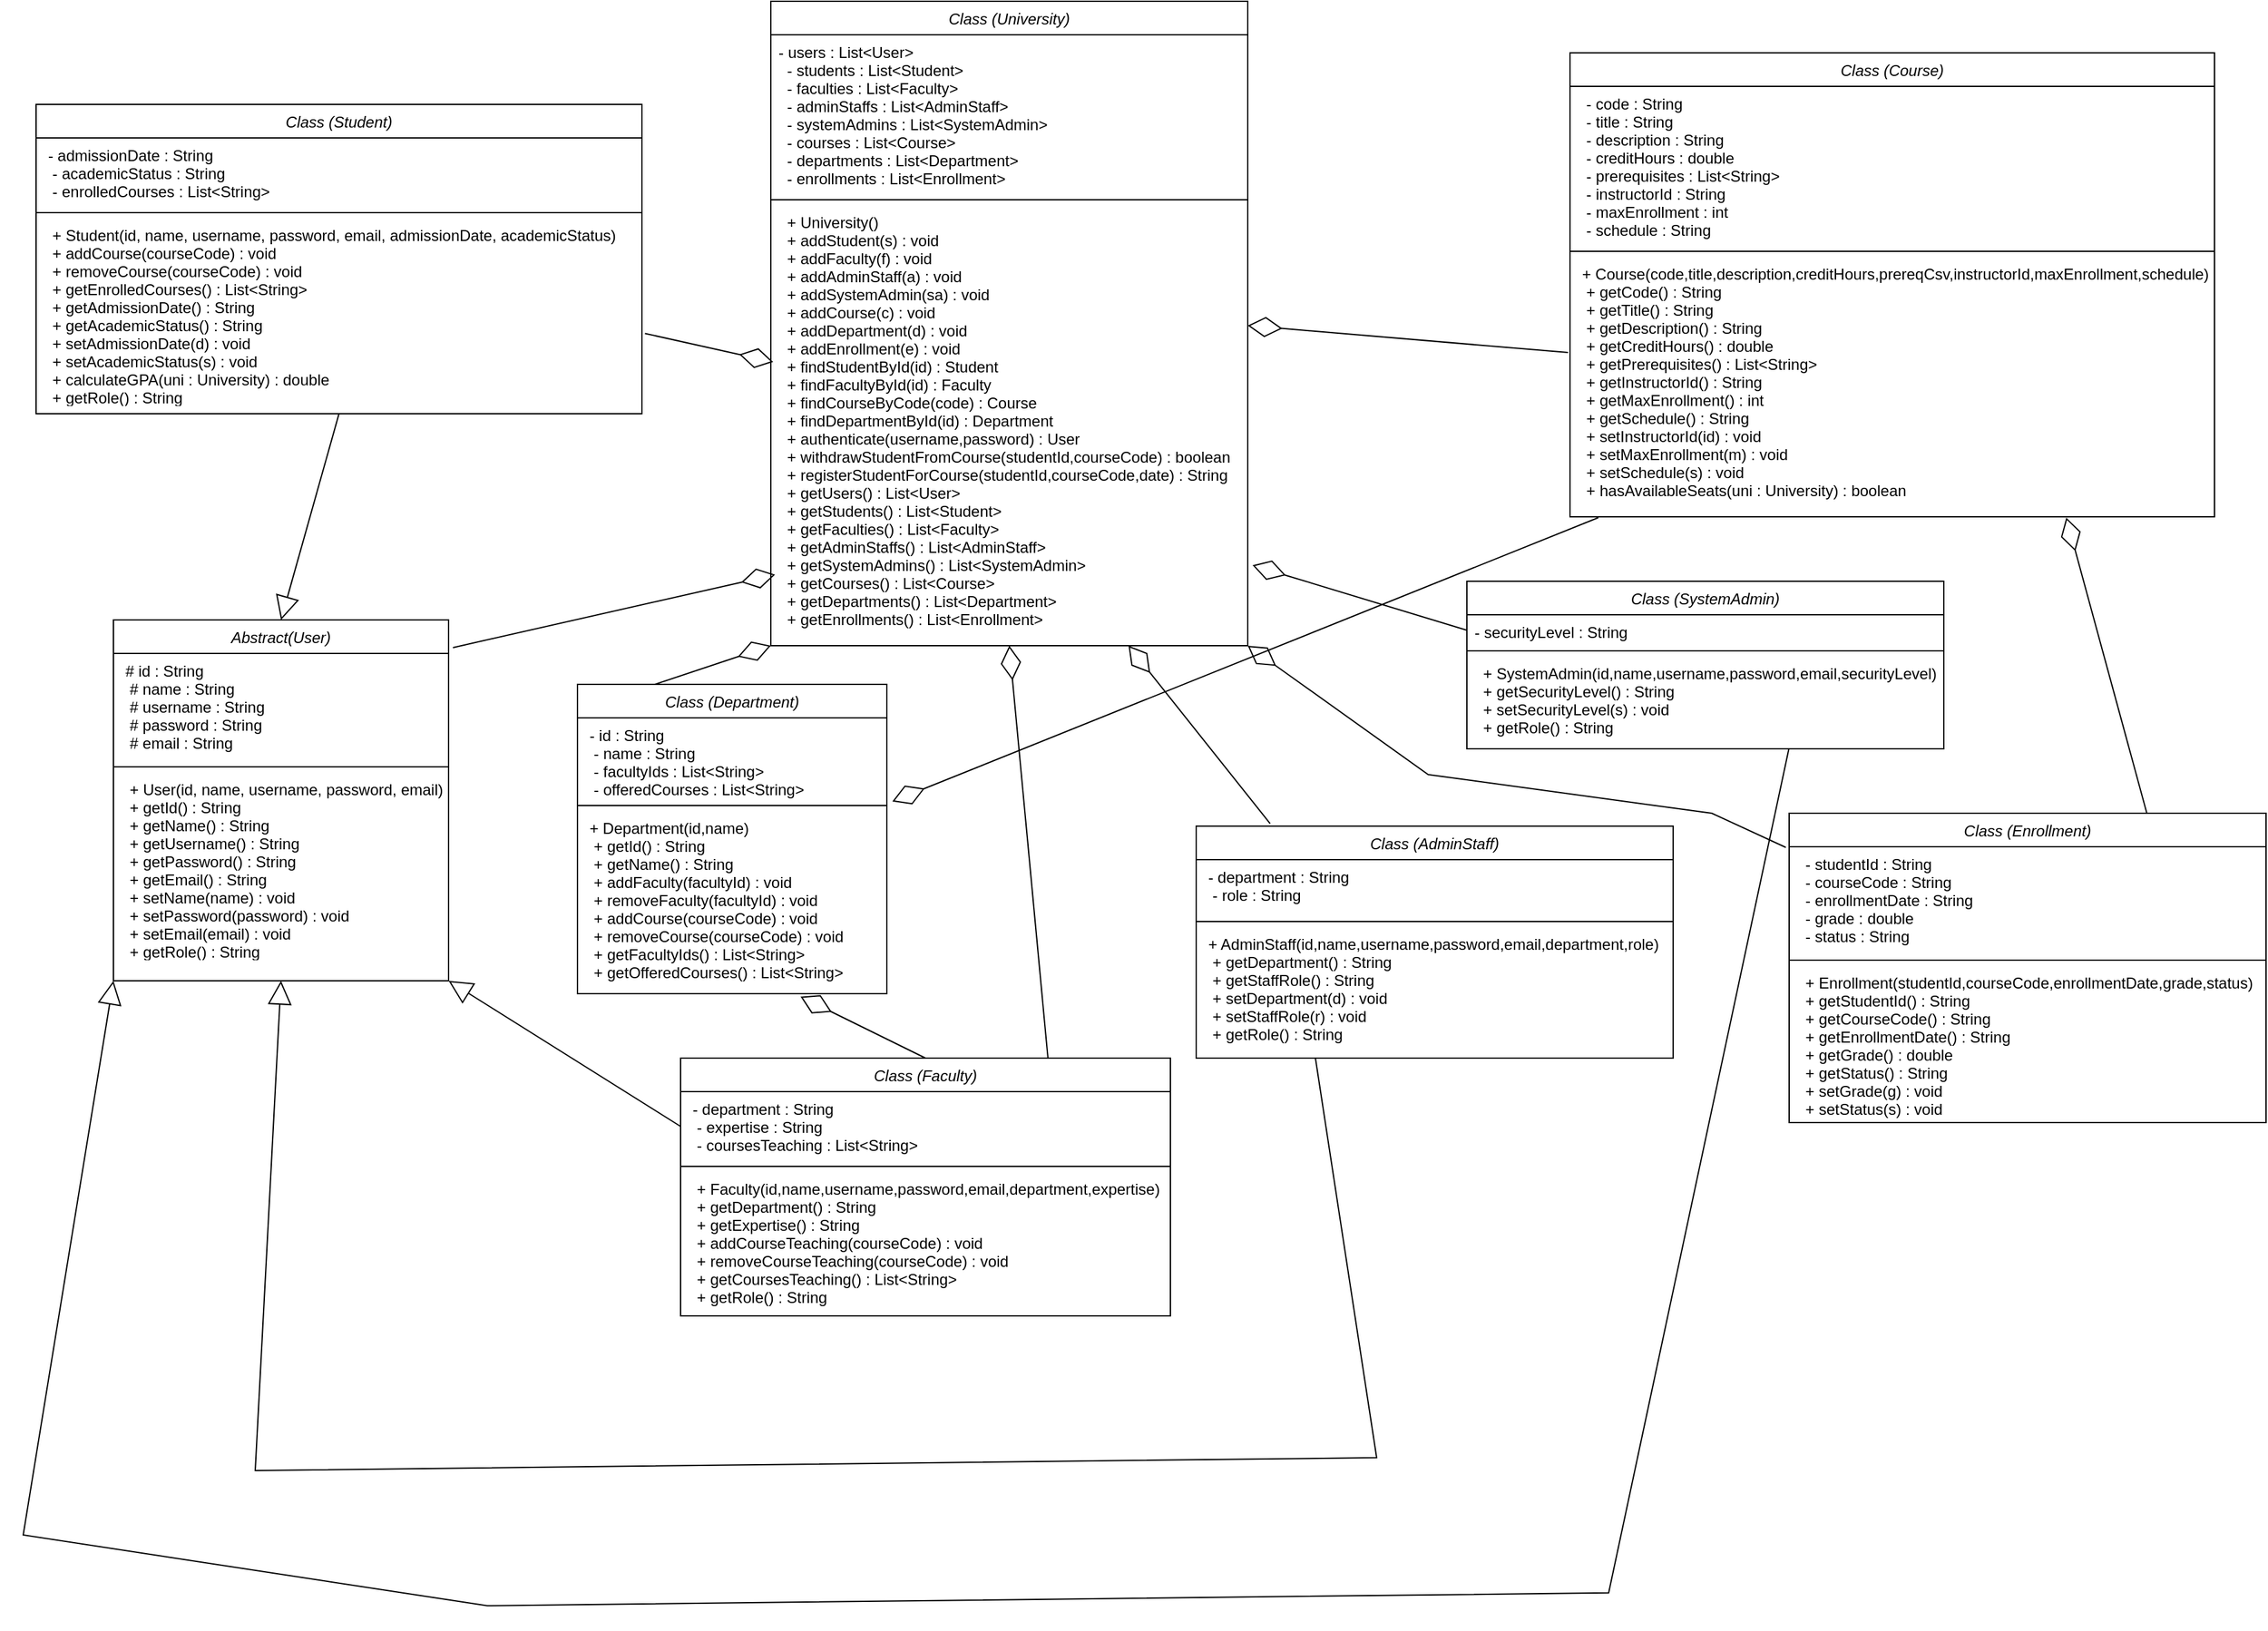 <mxfile version="28.1.1">
  <diagram id="C5RBs43oDa-KdzZeNtuy" name="Page-1">
    <mxGraphModel dx="2895" dy="1140" grid="1" gridSize="10" guides="1" tooltips="1" connect="1" arrows="1" fold="1" page="1" pageScale="1" pageWidth="827" pageHeight="1169" math="0" shadow="0">
      <root>
        <mxCell id="WIyWlLk6GJQsqaUBKTNV-0" />
        <mxCell id="WIyWlLk6GJQsqaUBKTNV-1" parent="WIyWlLk6GJQsqaUBKTNV-0" />
        <mxCell id="zkfFHV4jXpPFQw0GAbJ--0" value="Class (University)" style="swimlane;fontStyle=2;align=center;verticalAlign=top;childLayout=stackLayout;horizontal=1;startSize=26;horizontalStack=0;resizeParent=1;resizeLast=0;collapsible=1;marginBottom=0;rounded=0;shadow=0;strokeWidth=1;" parent="WIyWlLk6GJQsqaUBKTNV-1" vertex="1">
          <mxGeometry x="60" width="370" height="500" as="geometry">
            <mxRectangle x="230" y="140" width="160" height="26" as="alternateBounds" />
          </mxGeometry>
        </mxCell>
        <mxCell id="zkfFHV4jXpPFQw0GAbJ--1" value="- users : List&lt;User&gt;&#xa;  - students : List&lt;Student&gt;&#xa;  - faculties : List&lt;Faculty&gt;&#xa;  - adminStaffs : List&lt;AdminStaff&gt;&#xa;  - systemAdmins : List&lt;SystemAdmin&gt;&#xa;  - courses : List&lt;Course&gt;&#xa;  - departments : List&lt;Department&gt;&#xa;  - enrollments : List&lt;Enrollment&gt;" style="text;align=left;verticalAlign=top;spacingLeft=4;spacingRight=4;overflow=hidden;rotatable=0;points=[[0,0.5],[1,0.5]];portConstraint=eastwest;" parent="zkfFHV4jXpPFQw0GAbJ--0" vertex="1">
          <mxGeometry y="26" width="370" height="124" as="geometry" />
        </mxCell>
        <mxCell id="zkfFHV4jXpPFQw0GAbJ--4" value="" style="line;html=1;strokeWidth=1;align=left;verticalAlign=middle;spacingTop=-1;spacingLeft=3;spacingRight=3;rotatable=0;labelPosition=right;points=[];portConstraint=eastwest;" parent="zkfFHV4jXpPFQw0GAbJ--0" vertex="1">
          <mxGeometry y="150" width="370" height="8" as="geometry" />
        </mxCell>
        <mxCell id="zkfFHV4jXpPFQw0GAbJ--5" value="  + University()&#xa;  + addStudent(s) : void&#xa;  + addFaculty(f) : void&#xa;  + addAdminStaff(a) : void&#xa;  + addSystemAdmin(sa) : void&#xa;  + addCourse(c) : void&#xa;  + addDepartment(d) : void&#xa;  + addEnrollment(e) : void&#xa;  + findStudentById(id) : Student&#xa;  + findFacultyById(id) : Faculty&#xa;  + findCourseByCode(code) : Course&#xa;  + findDepartmentById(id) : Department&#xa;  + authenticate(username,password) : User&#xa;  + withdrawStudentFromCourse(studentId,courseCode) : boolean&#xa;  + registerStudentForCourse(studentId,courseCode,date) : String&#xa;  + getUsers() : List&lt;User&gt;&#xa;  + getStudents() : List&lt;Student&gt;&#xa;  + getFaculties() : List&lt;Faculty&gt;&#xa;  + getAdminStaffs() : List&lt;AdminStaff&gt;&#xa;  + getSystemAdmins() : List&lt;SystemAdmin&gt;&#xa;  + getCourses() : List&lt;Course&gt;&#xa;  + getDepartments() : List&lt;Department&gt;&#xa;  + getEnrollments() : List&lt;Enrollment&gt;&#xa;" style="text;align=left;verticalAlign=top;spacingLeft=4;spacingRight=4;overflow=hidden;rotatable=0;points=[[0,0.5],[1,0.5]];portConstraint=eastwest;" parent="zkfFHV4jXpPFQw0GAbJ--0" vertex="1">
          <mxGeometry y="158" width="370" height="332" as="geometry" />
        </mxCell>
        <mxCell id="0IOI9WurKknLm3v2o658-0" value="Class (Department)" style="swimlane;fontStyle=2;align=center;verticalAlign=top;childLayout=stackLayout;horizontal=1;startSize=26;horizontalStack=0;resizeParent=1;resizeLast=0;collapsible=1;marginBottom=0;rounded=0;shadow=0;strokeWidth=1;" vertex="1" parent="WIyWlLk6GJQsqaUBKTNV-1">
          <mxGeometry x="-90" y="530" width="240" height="240" as="geometry">
            <mxRectangle x="230" y="140" width="160" height="26" as="alternateBounds" />
          </mxGeometry>
        </mxCell>
        <mxCell id="0IOI9WurKknLm3v2o658-1" value=" - id : String&#xa;  - name : String&#xa;  - facultyIds : List&lt;String&gt;&#xa;  - offeredCourses : List&lt;String&gt;" style="text;align=left;verticalAlign=top;spacingLeft=4;spacingRight=4;overflow=hidden;rotatable=0;points=[[0,0.5],[1,0.5]];portConstraint=eastwest;" vertex="1" parent="0IOI9WurKknLm3v2o658-0">
          <mxGeometry y="26" width="240" height="64" as="geometry" />
        </mxCell>
        <mxCell id="0IOI9WurKknLm3v2o658-2" value="" style="line;html=1;strokeWidth=1;align=left;verticalAlign=middle;spacingTop=-1;spacingLeft=3;spacingRight=3;rotatable=0;labelPosition=right;points=[];portConstraint=eastwest;" vertex="1" parent="0IOI9WurKknLm3v2o658-0">
          <mxGeometry y="90" width="240" height="8" as="geometry" />
        </mxCell>
        <mxCell id="0IOI9WurKknLm3v2o658-3" value=" + Department(id,name)&#xa;  + getId() : String&#xa;  + getName() : String&#xa;  + addFaculty(facultyId) : void&#xa;  + removeFaculty(facultyId) : void&#xa;  + addCourse(courseCode) : void&#xa;  + removeCourse(courseCode) : void&#xa;  + getFacultyIds() : List&lt;String&gt;&#xa;  + getOfferedCourses() : List&lt;String&gt;" style="text;align=left;verticalAlign=top;spacingLeft=4;spacingRight=4;overflow=hidden;rotatable=0;points=[[0,0.5],[1,0.5]];portConstraint=eastwest;" vertex="1" parent="0IOI9WurKknLm3v2o658-0">
          <mxGeometry y="98" width="240" height="142" as="geometry" />
        </mxCell>
        <mxCell id="0IOI9WurKknLm3v2o658-4" value="Class (Student)" style="swimlane;fontStyle=2;align=center;verticalAlign=top;childLayout=stackLayout;horizontal=1;startSize=26;horizontalStack=0;resizeParent=1;resizeLast=0;collapsible=1;marginBottom=0;rounded=0;shadow=0;strokeWidth=1;" vertex="1" parent="WIyWlLk6GJQsqaUBKTNV-1">
          <mxGeometry x="-510" y="80" width="470" height="240" as="geometry">
            <mxRectangle x="230" y="140" width="160" height="26" as="alternateBounds" />
          </mxGeometry>
        </mxCell>
        <mxCell id="0IOI9WurKknLm3v2o658-5" value=" - admissionDate : String&#xa;  - academicStatus : String&#xa;  - enrolledCourses : List&lt;String&gt;" style="text;align=left;verticalAlign=top;spacingLeft=4;spacingRight=4;overflow=hidden;rotatable=0;points=[[0,0.5],[1,0.5]];portConstraint=eastwest;" vertex="1" parent="0IOI9WurKknLm3v2o658-4">
          <mxGeometry y="26" width="470" height="54" as="geometry" />
        </mxCell>
        <mxCell id="0IOI9WurKknLm3v2o658-6" value="" style="line;html=1;strokeWidth=1;align=left;verticalAlign=middle;spacingTop=-1;spacingLeft=3;spacingRight=3;rotatable=0;labelPosition=right;points=[];portConstraint=eastwest;" vertex="1" parent="0IOI9WurKknLm3v2o658-4">
          <mxGeometry y="80" width="470" height="8" as="geometry" />
        </mxCell>
        <mxCell id="0IOI9WurKknLm3v2o658-7" value="  + Student(id, name, username, password, email, admissionDate, academicStatus)&#xa;  + addCourse(courseCode) : void&#xa;  + removeCourse(courseCode) : void&#xa;  + getEnrolledCourses() : List&lt;String&gt;&#xa;  + getAdmissionDate() : String&#xa;  + getAcademicStatus() : String&#xa;  + setAdmissionDate(d) : void&#xa;  + setAcademicStatus(s) : void&#xa;  + calculateGPA(uni : University) : double&#xa;  + getRole() : String" style="text;align=left;verticalAlign=top;spacingLeft=4;spacingRight=4;overflow=hidden;rotatable=0;points=[[0,0.5],[1,0.5]];portConstraint=eastwest;" vertex="1" parent="0IOI9WurKknLm3v2o658-4">
          <mxGeometry y="88" width="470" height="142" as="geometry" />
        </mxCell>
        <mxCell id="0IOI9WurKknLm3v2o658-8" value="Class (Faculty)" style="swimlane;fontStyle=2;align=center;verticalAlign=top;childLayout=stackLayout;horizontal=1;startSize=26;horizontalStack=0;resizeParent=1;resizeLast=0;collapsible=1;marginBottom=0;rounded=0;shadow=0;strokeWidth=1;" vertex="1" parent="WIyWlLk6GJQsqaUBKTNV-1">
          <mxGeometry x="-10" y="820" width="380" height="200" as="geometry">
            <mxRectangle x="230" y="140" width="160" height="26" as="alternateBounds" />
          </mxGeometry>
        </mxCell>
        <mxCell id="0IOI9WurKknLm3v2o658-9" value=" - department : String&#xa;  - expertise : String&#xa;  - coursesTeaching : List&lt;String&gt;" style="text;align=left;verticalAlign=top;spacingLeft=4;spacingRight=4;overflow=hidden;rotatable=0;points=[[0,0.5],[1,0.5]];portConstraint=eastwest;" vertex="1" parent="0IOI9WurKknLm3v2o658-8">
          <mxGeometry y="26" width="380" height="54" as="geometry" />
        </mxCell>
        <mxCell id="0IOI9WurKknLm3v2o658-10" value="" style="line;html=1;strokeWidth=1;align=left;verticalAlign=middle;spacingTop=-1;spacingLeft=3;spacingRight=3;rotatable=0;labelPosition=right;points=[];portConstraint=eastwest;" vertex="1" parent="0IOI9WurKknLm3v2o658-8">
          <mxGeometry y="80" width="380" height="8" as="geometry" />
        </mxCell>
        <mxCell id="0IOI9WurKknLm3v2o658-11" value="  + Faculty(id,name,username,password,email,department,expertise)&#xa;  + getDepartment() : String&#xa;  + getExpertise() : String&#xa;  + addCourseTeaching(courseCode) : void&#xa;  + removeCourseTeaching(courseCode) : void&#xa;  + getCoursesTeaching() : List&lt;String&gt;&#xa;  + getRole() : String" style="text;align=left;verticalAlign=top;spacingLeft=4;spacingRight=4;overflow=hidden;rotatable=0;points=[[0,0.5],[1,0.5]];portConstraint=eastwest;" vertex="1" parent="0IOI9WurKknLm3v2o658-8">
          <mxGeometry y="88" width="380" height="112" as="geometry" />
        </mxCell>
        <mxCell id="0IOI9WurKknLm3v2o658-12" value="Class (AdminStaff)" style="swimlane;fontStyle=2;align=center;verticalAlign=top;childLayout=stackLayout;horizontal=1;startSize=26;horizontalStack=0;resizeParent=1;resizeLast=0;collapsible=1;marginBottom=0;rounded=0;shadow=0;strokeWidth=1;" vertex="1" parent="WIyWlLk6GJQsqaUBKTNV-1">
          <mxGeometry x="390" y="640" width="370" height="180" as="geometry">
            <mxRectangle x="230" y="140" width="160" height="26" as="alternateBounds" />
          </mxGeometry>
        </mxCell>
        <mxCell id="0IOI9WurKknLm3v2o658-13" value=" - department : String&#xa;  - role : String" style="text;align=left;verticalAlign=top;spacingLeft=4;spacingRight=4;overflow=hidden;rotatable=0;points=[[0,0.5],[1,0.5]];portConstraint=eastwest;" vertex="1" parent="0IOI9WurKknLm3v2o658-12">
          <mxGeometry y="26" width="370" height="44" as="geometry" />
        </mxCell>
        <mxCell id="0IOI9WurKknLm3v2o658-14" value="" style="line;html=1;strokeWidth=1;align=left;verticalAlign=middle;spacingTop=-1;spacingLeft=3;spacingRight=3;rotatable=0;labelPosition=right;points=[];portConstraint=eastwest;" vertex="1" parent="0IOI9WurKknLm3v2o658-12">
          <mxGeometry y="70" width="370" height="8" as="geometry" />
        </mxCell>
        <mxCell id="0IOI9WurKknLm3v2o658-15" value=" + AdminStaff(id,name,username,password,email,department,role)&#xa;  + getDepartment() : String&#xa;  + getStaffRole() : String&#xa;  + setDepartment(d) : void&#xa;  + setStaffRole(r) : void&#xa;  + getRole() : String" style="text;align=left;verticalAlign=top;spacingLeft=4;spacingRight=4;overflow=hidden;rotatable=0;points=[[0,0.5],[1,0.5]];portConstraint=eastwest;" vertex="1" parent="0IOI9WurKknLm3v2o658-12">
          <mxGeometry y="78" width="370" height="92" as="geometry" />
        </mxCell>
        <mxCell id="0IOI9WurKknLm3v2o658-16" value="Class (SystemAdmin)" style="swimlane;fontStyle=2;align=center;verticalAlign=top;childLayout=stackLayout;horizontal=1;startSize=26;horizontalStack=0;resizeParent=1;resizeLast=0;collapsible=1;marginBottom=0;rounded=0;shadow=0;strokeWidth=1;" vertex="1" parent="WIyWlLk6GJQsqaUBKTNV-1">
          <mxGeometry x="600" y="450" width="370" height="130" as="geometry">
            <mxRectangle x="230" y="140" width="160" height="26" as="alternateBounds" />
          </mxGeometry>
        </mxCell>
        <mxCell id="0IOI9WurKknLm3v2o658-17" value="- securityLevel : String" style="text;align=left;verticalAlign=top;spacingLeft=4;spacingRight=4;overflow=hidden;rotatable=0;points=[[0,0.5],[1,0.5]];portConstraint=eastwest;" vertex="1" parent="0IOI9WurKknLm3v2o658-16">
          <mxGeometry y="26" width="370" height="24" as="geometry" />
        </mxCell>
        <mxCell id="0IOI9WurKknLm3v2o658-18" value="" style="line;html=1;strokeWidth=1;align=left;verticalAlign=middle;spacingTop=-1;spacingLeft=3;spacingRight=3;rotatable=0;labelPosition=right;points=[];portConstraint=eastwest;" vertex="1" parent="0IOI9WurKknLm3v2o658-16">
          <mxGeometry y="50" width="370" height="8" as="geometry" />
        </mxCell>
        <mxCell id="0IOI9WurKknLm3v2o658-19" value="  + SystemAdmin(id,name,username,password,email,securityLevel)&#xa;  + getSecurityLevel() : String&#xa;  + setSecurityLevel(s) : void&#xa;  + getRole() : String" style="text;align=left;verticalAlign=top;spacingLeft=4;spacingRight=4;overflow=hidden;rotatable=0;points=[[0,0.5],[1,0.5]];portConstraint=eastwest;" vertex="1" parent="0IOI9WurKknLm3v2o658-16">
          <mxGeometry y="58" width="370" height="72" as="geometry" />
        </mxCell>
        <mxCell id="0IOI9WurKknLm3v2o658-20" value="Class (Course)" style="swimlane;fontStyle=2;align=center;verticalAlign=top;childLayout=stackLayout;horizontal=1;startSize=26;horizontalStack=0;resizeParent=1;resizeLast=0;collapsible=1;marginBottom=0;rounded=0;shadow=0;strokeWidth=1;" vertex="1" parent="WIyWlLk6GJQsqaUBKTNV-1">
          <mxGeometry x="680" y="40" width="500" height="360" as="geometry">
            <mxRectangle x="230" y="140" width="160" height="26" as="alternateBounds" />
          </mxGeometry>
        </mxCell>
        <mxCell id="0IOI9WurKknLm3v2o658-21" value="  - code : String&#xa;  - title : String&#xa;  - description : String&#xa;  - creditHours : double&#xa;  - prerequisites : List&lt;String&gt;&#xa;  - instructorId : String&#xa;  - maxEnrollment : int&#xa;  - schedule : String" style="text;align=left;verticalAlign=top;spacingLeft=4;spacingRight=4;overflow=hidden;rotatable=0;points=[[0,0.5],[1,0.5]];portConstraint=eastwest;" vertex="1" parent="0IOI9WurKknLm3v2o658-20">
          <mxGeometry y="26" width="500" height="124" as="geometry" />
        </mxCell>
        <mxCell id="0IOI9WurKknLm3v2o658-22" value="" style="line;html=1;strokeWidth=1;align=left;verticalAlign=middle;spacingTop=-1;spacingLeft=3;spacingRight=3;rotatable=0;labelPosition=right;points=[];portConstraint=eastwest;" vertex="1" parent="0IOI9WurKknLm3v2o658-20">
          <mxGeometry y="150" width="500" height="8" as="geometry" />
        </mxCell>
        <mxCell id="0IOI9WurKknLm3v2o658-23" value=" + Course(code,title,description,creditHours,prereqCsv,instructorId,maxEnrollment,schedule)&#xa;  + getCode() : String&#xa;  + getTitle() : String&#xa;  + getDescription() : String&#xa;  + getCreditHours() : double&#xa;  + getPrerequisites() : List&lt;String&gt;&#xa;  + getInstructorId() : String&#xa;  + getMaxEnrollment() : int&#xa;  + getSchedule() : String&#xa;  + setInstructorId(id) : void&#xa;  + setMaxEnrollment(m) : void&#xa;  + setSchedule(s) : void&#xa;  + hasAvailableSeats(uni : University) : boolean" style="text;align=left;verticalAlign=top;spacingLeft=4;spacingRight=4;overflow=hidden;rotatable=0;points=[[0,0.5],[1,0.5]];portConstraint=eastwest;" vertex="1" parent="0IOI9WurKknLm3v2o658-20">
          <mxGeometry y="158" width="500" height="202" as="geometry" />
        </mxCell>
        <mxCell id="0IOI9WurKknLm3v2o658-24" value="Class (Enrollment)" style="swimlane;fontStyle=2;align=center;verticalAlign=top;childLayout=stackLayout;horizontal=1;startSize=26;horizontalStack=0;resizeParent=1;resizeLast=0;collapsible=1;marginBottom=0;rounded=0;shadow=0;strokeWidth=1;" vertex="1" parent="WIyWlLk6GJQsqaUBKTNV-1">
          <mxGeometry x="850" y="630" width="370" height="240" as="geometry">
            <mxRectangle x="230" y="140" width="160" height="26" as="alternateBounds" />
          </mxGeometry>
        </mxCell>
        <mxCell id="0IOI9WurKknLm3v2o658-25" value="  - studentId : String&#xa;  - courseCode : String&#xa;  - enrollmentDate : String&#xa;  - grade : double&#xa;  - status : String" style="text;align=left;verticalAlign=top;spacingLeft=4;spacingRight=4;overflow=hidden;rotatable=0;points=[[0,0.5],[1,0.5]];portConstraint=eastwest;" vertex="1" parent="0IOI9WurKknLm3v2o658-24">
          <mxGeometry y="26" width="370" height="84" as="geometry" />
        </mxCell>
        <mxCell id="0IOI9WurKknLm3v2o658-26" value="" style="line;html=1;strokeWidth=1;align=left;verticalAlign=middle;spacingTop=-1;spacingLeft=3;spacingRight=3;rotatable=0;labelPosition=right;points=[];portConstraint=eastwest;" vertex="1" parent="0IOI9WurKknLm3v2o658-24">
          <mxGeometry y="110" width="370" height="8" as="geometry" />
        </mxCell>
        <mxCell id="0IOI9WurKknLm3v2o658-27" value="  + Enrollment(studentId,courseCode,enrollmentDate,grade,status)&#xa;  + getStudentId() : String&#xa;  + getCourseCode() : String&#xa;  + getEnrollmentDate() : String&#xa;  + getGrade() : double&#xa;  + getStatus() : String&#xa;  + setGrade(g) : void&#xa;  + setStatus(s) : void" style="text;align=left;verticalAlign=top;spacingLeft=4;spacingRight=4;overflow=hidden;rotatable=0;points=[[0,0.5],[1,0.5]];portConstraint=eastwest;" vertex="1" parent="0IOI9WurKknLm3v2o658-24">
          <mxGeometry y="118" width="370" height="122" as="geometry" />
        </mxCell>
        <mxCell id="0IOI9WurKknLm3v2o658-28" value="Abstract(User)" style="swimlane;fontStyle=2;align=center;verticalAlign=top;childLayout=stackLayout;horizontal=1;startSize=26;horizontalStack=0;resizeParent=1;resizeLast=0;collapsible=1;marginBottom=0;rounded=0;shadow=0;strokeWidth=1;" vertex="1" parent="WIyWlLk6GJQsqaUBKTNV-1">
          <mxGeometry x="-450" y="480" width="260" height="280" as="geometry">
            <mxRectangle x="230" y="140" width="160" height="26" as="alternateBounds" />
          </mxGeometry>
        </mxCell>
        <mxCell id="0IOI9WurKknLm3v2o658-29" value=" # id : String&#xa;  # name : String&#xa;  # username : String&#xa;  # password : String&#xa;  # email : String" style="text;align=left;verticalAlign=top;spacingLeft=4;spacingRight=4;overflow=hidden;rotatable=0;points=[[0,0.5],[1,0.5]];portConstraint=eastwest;" vertex="1" parent="0IOI9WurKknLm3v2o658-28">
          <mxGeometry y="26" width="260" height="84" as="geometry" />
        </mxCell>
        <mxCell id="0IOI9WurKknLm3v2o658-30" value="" style="line;html=1;strokeWidth=1;align=left;verticalAlign=middle;spacingTop=-1;spacingLeft=3;spacingRight=3;rotatable=0;labelPosition=right;points=[];portConstraint=eastwest;" vertex="1" parent="0IOI9WurKknLm3v2o658-28">
          <mxGeometry y="110" width="260" height="8" as="geometry" />
        </mxCell>
        <mxCell id="0IOI9WurKknLm3v2o658-31" value="  + User(id, name, username, password, email)&#xa;  + getId() : String&#xa;  + getName() : String&#xa;  + getUsername() : String&#xa;  + getPassword() : String&#xa;  + getEmail() : String&#xa;  + setName(name) : void&#xa;  + setPassword(password) : void&#xa;  + setEmail(email) : void&#xa;  + getRole() : String" style="text;align=left;verticalAlign=top;spacingLeft=4;spacingRight=4;overflow=hidden;rotatable=0;points=[[0,0.5],[1,0.5]];portConstraint=eastwest;" vertex="1" parent="0IOI9WurKknLm3v2o658-28">
          <mxGeometry y="118" width="260" height="142" as="geometry" />
        </mxCell>
        <mxCell id="0IOI9WurKknLm3v2o658-32" value="" style="endArrow=block;endSize=16;endFill=0;html=1;rounded=0;entryX=1;entryY=1;entryDx=0;entryDy=0;exitX=0;exitY=0.5;exitDx=0;exitDy=0;" edge="1" parent="WIyWlLk6GJQsqaUBKTNV-1" source="0IOI9WurKknLm3v2o658-9" target="0IOI9WurKknLm3v2o658-28">
          <mxGeometry width="160" relative="1" as="geometry">
            <mxPoint x="200" y="790" as="sourcePoint" />
            <mxPoint x="360" y="790" as="targetPoint" />
          </mxGeometry>
        </mxCell>
        <mxCell id="0IOI9WurKknLm3v2o658-34" value="" style="endArrow=diamondThin;endFill=0;endSize=24;html=1;rounded=0;entryX=0.721;entryY=1.016;entryDx=0;entryDy=0;entryPerimeter=0;exitX=0.5;exitY=0;exitDx=0;exitDy=0;" edge="1" parent="WIyWlLk6GJQsqaUBKTNV-1" source="0IOI9WurKknLm3v2o658-8" target="0IOI9WurKknLm3v2o658-3">
          <mxGeometry width="160" relative="1" as="geometry">
            <mxPoint x="165" y="800" as="sourcePoint" />
            <mxPoint x="325" y="800" as="targetPoint" />
          </mxGeometry>
        </mxCell>
        <mxCell id="0IOI9WurKknLm3v2o658-35" value="" style="endArrow=diamondThin;endFill=0;endSize=24;html=1;rounded=0;entryX=0.5;entryY=1;entryDx=0;entryDy=0;exitX=0.75;exitY=0;exitDx=0;exitDy=0;" edge="1" parent="WIyWlLk6GJQsqaUBKTNV-1" source="0IOI9WurKknLm3v2o658-8" target="zkfFHV4jXpPFQw0GAbJ--0">
          <mxGeometry width="160" relative="1" as="geometry">
            <mxPoint x="190" y="830" as="sourcePoint" />
            <mxPoint x="93" y="782" as="targetPoint" />
          </mxGeometry>
        </mxCell>
        <mxCell id="0IOI9WurKknLm3v2o658-36" value="" style="endArrow=block;endSize=16;endFill=0;html=1;rounded=0;entryX=0.5;entryY=0;entryDx=0;entryDy=0;exitX=0.5;exitY=1;exitDx=0;exitDy=0;" edge="1" parent="WIyWlLk6GJQsqaUBKTNV-1" source="0IOI9WurKknLm3v2o658-4" target="0IOI9WurKknLm3v2o658-28">
          <mxGeometry width="160" relative="1" as="geometry">
            <mxPoint y="883" as="sourcePoint" />
            <mxPoint x="-180" y="770" as="targetPoint" />
          </mxGeometry>
        </mxCell>
        <mxCell id="0IOI9WurKknLm3v2o658-37" value="" style="endArrow=diamondThin;endFill=0;endSize=24;html=1;rounded=0;exitX=1.005;exitY=0.632;exitDx=0;exitDy=0;exitPerimeter=0;entryX=0.005;entryY=0.367;entryDx=0;entryDy=0;entryPerimeter=0;" edge="1" parent="WIyWlLk6GJQsqaUBKTNV-1" source="0IOI9WurKknLm3v2o658-7" target="zkfFHV4jXpPFQw0GAbJ--5">
          <mxGeometry width="160" relative="1" as="geometry">
            <mxPoint x="285" y="830" as="sourcePoint" />
            <mxPoint x="10" y="360" as="targetPoint" />
          </mxGeometry>
        </mxCell>
        <mxCell id="0IOI9WurKknLm3v2o658-38" value="" style="endArrow=block;endSize=16;endFill=0;html=1;rounded=0;exitX=0.25;exitY=1;exitDx=0;exitDy=0;entryX=0.5;entryY=1;entryDx=0;entryDy=0;" edge="1" parent="WIyWlLk6GJQsqaUBKTNV-1" source="0IOI9WurKknLm3v2o658-12" target="0IOI9WurKknLm3v2o658-28">
          <mxGeometry width="160" relative="1" as="geometry">
            <mxPoint x="610" y="1083" as="sourcePoint" />
            <mxPoint x="-420" y="1090" as="targetPoint" />
            <Array as="points">
              <mxPoint x="530" y="1130" />
              <mxPoint x="-340" y="1140" />
            </Array>
          </mxGeometry>
        </mxCell>
        <mxCell id="0IOI9WurKknLm3v2o658-39" value="" style="endArrow=diamondThin;endFill=0;endSize=24;html=1;rounded=0;entryX=0.75;entryY=1;entryDx=0;entryDy=0;exitX=0.155;exitY=-0.011;exitDx=0;exitDy=0;exitPerimeter=0;" edge="1" parent="WIyWlLk6GJQsqaUBKTNV-1" source="0IOI9WurKknLm3v2o658-12" target="zkfFHV4jXpPFQw0GAbJ--0">
          <mxGeometry width="160" relative="1" as="geometry">
            <mxPoint x="285" y="830" as="sourcePoint" />
            <mxPoint x="255" y="510" as="targetPoint" />
          </mxGeometry>
        </mxCell>
        <mxCell id="0IOI9WurKknLm3v2o658-40" value="" style="endArrow=block;endSize=16;endFill=0;html=1;rounded=0;exitX=0.675;exitY=1.003;exitDx=0;exitDy=0;exitPerimeter=0;entryX=0;entryY=1;entryDx=0;entryDy=0;" edge="1" parent="WIyWlLk6GJQsqaUBKTNV-1" source="0IOI9WurKknLm3v2o658-19" target="0IOI9WurKknLm3v2o658-28">
          <mxGeometry width="160" relative="1" as="geometry">
            <mxPoint x="833.45" y="595.106" as="sourcePoint" />
            <mxPoint x="-580" y="1120" as="targetPoint" />
            <Array as="points">
              <mxPoint x="710" y="1234.89" />
              <mxPoint x="-160" y="1244.89" />
              <mxPoint x="-520" y="1190" />
            </Array>
          </mxGeometry>
        </mxCell>
        <mxCell id="0IOI9WurKknLm3v2o658-41" value="" style="endArrow=diamondThin;endFill=0;endSize=24;html=1;rounded=0;entryX=1.01;entryY=0.842;entryDx=0;entryDy=0;exitX=0;exitY=0.5;exitDx=0;exitDy=0;entryPerimeter=0;" edge="1" parent="WIyWlLk6GJQsqaUBKTNV-1" source="0IOI9WurKknLm3v2o658-17" target="zkfFHV4jXpPFQw0GAbJ--5">
          <mxGeometry width="160" relative="1" as="geometry">
            <mxPoint x="457" y="648" as="sourcePoint" />
            <mxPoint x="348" y="510" as="targetPoint" />
          </mxGeometry>
        </mxCell>
        <mxCell id="0IOI9WurKknLm3v2o658-42" value="" style="endArrow=diamondThin;endFill=0;endSize=24;html=1;rounded=0;entryX=1;entryY=0.282;entryDx=0;entryDy=0;exitX=-0.003;exitY=0.369;exitDx=0;exitDy=0;entryPerimeter=0;exitPerimeter=0;" edge="1" parent="WIyWlLk6GJQsqaUBKTNV-1" source="0IOI9WurKknLm3v2o658-23" target="zkfFHV4jXpPFQw0GAbJ--5">
          <mxGeometry width="160" relative="1" as="geometry">
            <mxPoint x="666" y="270" as="sourcePoint" />
            <mxPoint x="500" y="220" as="targetPoint" />
          </mxGeometry>
        </mxCell>
        <mxCell id="0IOI9WurKknLm3v2o658-43" value="" style="endArrow=diamondThin;endFill=0;endSize=24;html=1;rounded=0;entryX=1.018;entryY=1.013;entryDx=0;entryDy=0;exitX=0.044;exitY=1.003;exitDx=0;exitDy=0;entryPerimeter=0;exitPerimeter=0;" edge="1" parent="WIyWlLk6GJQsqaUBKTNV-1" source="0IOI9WurKknLm3v2o658-23" target="0IOI9WurKknLm3v2o658-1">
          <mxGeometry width="160" relative="1" as="geometry">
            <mxPoint x="679" y="400" as="sourcePoint" />
            <mxPoint x="430" y="379" as="targetPoint" />
          </mxGeometry>
        </mxCell>
        <mxCell id="0IOI9WurKknLm3v2o658-44" value="" style="endArrow=diamondThin;endFill=0;endSize=24;html=1;rounded=0;exitX=-0.007;exitY=0.006;exitDx=0;exitDy=0;exitPerimeter=0;entryX=1;entryY=1;entryDx=0;entryDy=0;" edge="1" parent="WIyWlLk6GJQsqaUBKTNV-1" source="0IOI9WurKknLm3v2o658-25" target="zkfFHV4jXpPFQw0GAbJ--0">
          <mxGeometry width="160" relative="1" as="geometry">
            <mxPoint x="826" y="630" as="sourcePoint" />
            <mxPoint x="400" y="540" as="targetPoint" />
            <Array as="points">
              <mxPoint x="790" y="630" />
              <mxPoint x="570" y="600" />
            </Array>
          </mxGeometry>
        </mxCell>
        <mxCell id="0IOI9WurKknLm3v2o658-46" value="" style="endArrow=diamondThin;endFill=0;endSize=24;html=1;rounded=0;entryX=0.77;entryY=1.003;entryDx=0;entryDy=0;exitX=0.75;exitY=0;exitDx=0;exitDy=0;entryPerimeter=0;" edge="1" parent="WIyWlLk6GJQsqaUBKTNV-1" source="0IOI9WurKknLm3v2o658-24" target="0IOI9WurKknLm3v2o658-23">
          <mxGeometry width="160" relative="1" as="geometry">
            <mxPoint x="1419" y="521" as="sourcePoint" />
            <mxPoint x="1170" y="500" as="targetPoint" />
          </mxGeometry>
        </mxCell>
        <mxCell id="0IOI9WurKknLm3v2o658-47" value="" style="endArrow=diamondThin;endFill=0;endSize=24;html=1;rounded=0;exitX=1.013;exitY=-0.054;exitDx=0;exitDy=0;exitPerimeter=0;entryX=0.009;entryY=0.864;entryDx=0;entryDy=0;entryPerimeter=0;" edge="1" parent="WIyWlLk6GJQsqaUBKTNV-1" source="0IOI9WurKknLm3v2o658-29" target="zkfFHV4jXpPFQw0GAbJ--5">
          <mxGeometry width="160" relative="1" as="geometry">
            <mxPoint x="-110" y="470" as="sourcePoint" />
            <mxPoint x="-10" y="492" as="targetPoint" />
          </mxGeometry>
        </mxCell>
        <mxCell id="0IOI9WurKknLm3v2o658-48" value="" style="endArrow=diamondThin;endFill=0;endSize=24;html=1;rounded=0;exitX=0.25;exitY=0;exitDx=0;exitDy=0;entryX=0;entryY=1;entryDx=0;entryDy=0;" edge="1" parent="WIyWlLk6GJQsqaUBKTNV-1" source="0IOI9WurKknLm3v2o658-0" target="zkfFHV4jXpPFQw0GAbJ--0">
          <mxGeometry width="160" relative="1" as="geometry">
            <mxPoint x="-177" y="511" as="sourcePoint" />
            <mxPoint x="73" y="455" as="targetPoint" />
          </mxGeometry>
        </mxCell>
      </root>
    </mxGraphModel>
  </diagram>
</mxfile>
